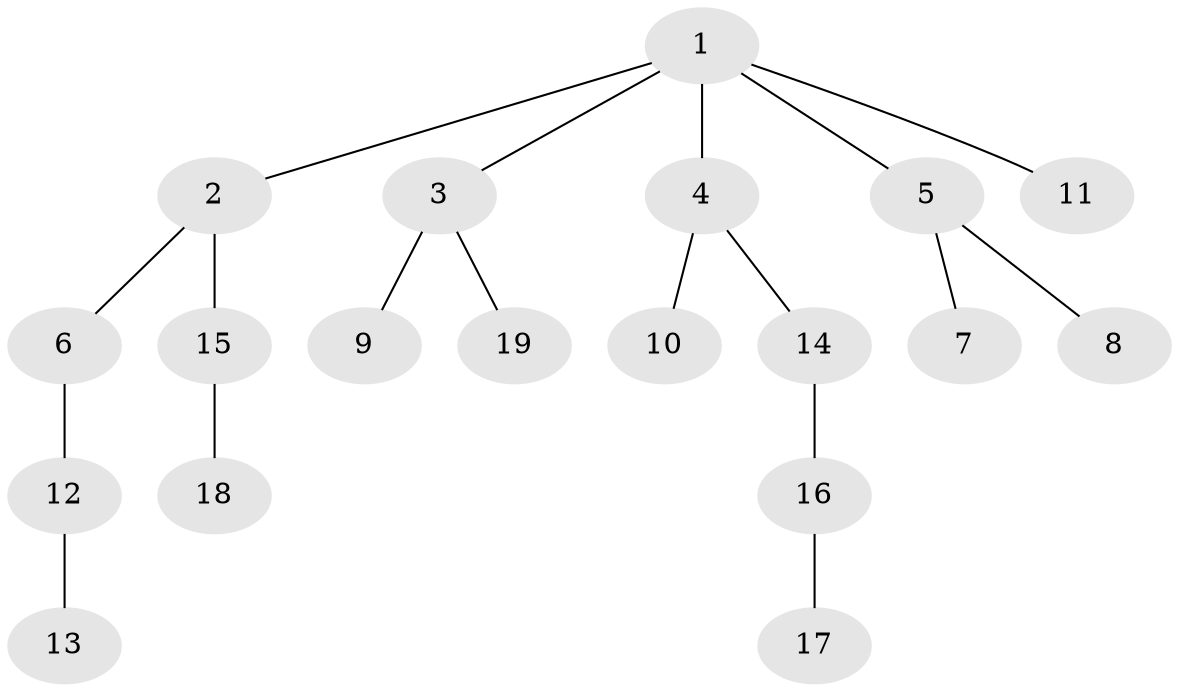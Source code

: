 // original degree distribution, {3: 0.12903225806451613, 5: 0.04838709677419355, 4: 0.11290322580645161, 2: 0.1774193548387097, 1: 0.532258064516129}
// Generated by graph-tools (version 1.1) at 2025/52/03/04/25 22:52:03]
// undirected, 19 vertices, 18 edges
graph export_dot {
  node [color=gray90,style=filled];
  1;
  2;
  3;
  4;
  5;
  6;
  7;
  8;
  9;
  10;
  11;
  12;
  13;
  14;
  15;
  16;
  17;
  18;
  19;
  1 -- 2 [weight=1.0];
  1 -- 3 [weight=1.0];
  1 -- 4 [weight=1.0];
  1 -- 5 [weight=1.0];
  1 -- 11 [weight=1.0];
  2 -- 6 [weight=1.0];
  2 -- 15 [weight=1.0];
  3 -- 9 [weight=2.0];
  3 -- 19 [weight=1.0];
  4 -- 10 [weight=1.0];
  4 -- 14 [weight=1.0];
  5 -- 7 [weight=1.0];
  5 -- 8 [weight=1.0];
  6 -- 12 [weight=1.0];
  12 -- 13 [weight=1.0];
  14 -- 16 [weight=1.0];
  15 -- 18 [weight=1.0];
  16 -- 17 [weight=2.0];
}
